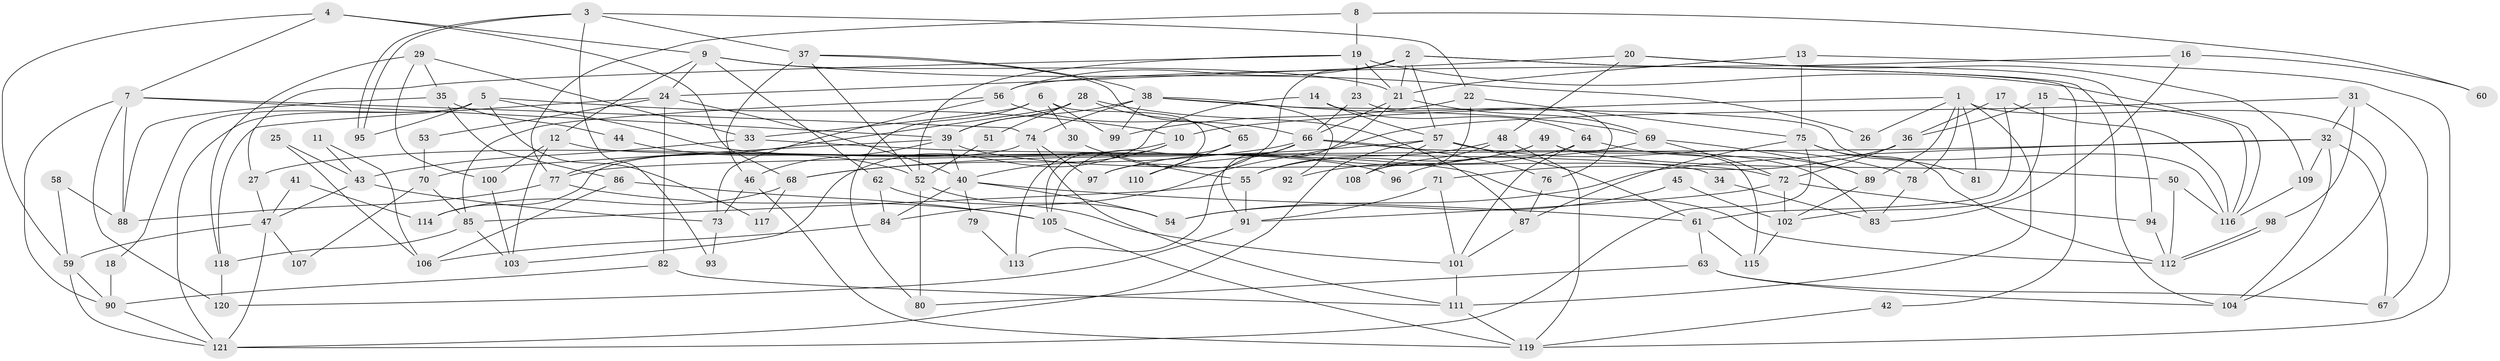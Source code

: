 // coarse degree distribution, {11: 0.011764705882352941, 4: 0.23529411764705882, 6: 0.10588235294117647, 5: 0.12941176470588237, 7: 0.07058823529411765, 9: 0.058823529411764705, 10: 0.03529411764705882, 2: 0.18823529411764706, 3: 0.15294117647058825, 8: 0.011764705882352941}
// Generated by graph-tools (version 1.1) at 2025/51/03/04/25 22:51:22]
// undirected, 121 vertices, 242 edges
graph export_dot {
  node [color=gray90,style=filled];
  1;
  2;
  3;
  4;
  5;
  6;
  7;
  8;
  9;
  10;
  11;
  12;
  13;
  14;
  15;
  16;
  17;
  18;
  19;
  20;
  21;
  22;
  23;
  24;
  25;
  26;
  27;
  28;
  29;
  30;
  31;
  32;
  33;
  34;
  35;
  36;
  37;
  38;
  39;
  40;
  41;
  42;
  43;
  44;
  45;
  46;
  47;
  48;
  49;
  50;
  51;
  52;
  53;
  54;
  55;
  56;
  57;
  58;
  59;
  60;
  61;
  62;
  63;
  64;
  65;
  66;
  67;
  68;
  69;
  70;
  71;
  72;
  73;
  74;
  75;
  76;
  77;
  78;
  79;
  80;
  81;
  82;
  83;
  84;
  85;
  86;
  87;
  88;
  89;
  90;
  91;
  92;
  93;
  94;
  95;
  96;
  97;
  98;
  99;
  100;
  101;
  102;
  103;
  104;
  105;
  106;
  107;
  108;
  109;
  110;
  111;
  112;
  113;
  114;
  115;
  116;
  117;
  118;
  119;
  120;
  121;
  1 -- 104;
  1 -- 111;
  1 -- 10;
  1 -- 26;
  1 -- 78;
  1 -- 81;
  1 -- 89;
  2 -- 57;
  2 -- 97;
  2 -- 21;
  2 -- 42;
  2 -- 56;
  2 -- 104;
  3 -- 95;
  3 -- 95;
  3 -- 37;
  3 -- 22;
  3 -- 93;
  4 -- 59;
  4 -- 7;
  4 -- 9;
  4 -- 68;
  5 -- 10;
  5 -- 121;
  5 -- 18;
  5 -- 95;
  5 -- 96;
  5 -- 117;
  6 -- 105;
  6 -- 99;
  6 -- 30;
  6 -- 33;
  6 -- 80;
  7 -- 39;
  7 -- 90;
  7 -- 74;
  7 -- 88;
  7 -- 120;
  8 -- 19;
  8 -- 77;
  8 -- 60;
  9 -- 24;
  9 -- 12;
  9 -- 21;
  9 -- 26;
  9 -- 62;
  10 -- 40;
  10 -- 27;
  10 -- 113;
  11 -- 43;
  11 -- 106;
  12 -- 103;
  12 -- 34;
  12 -- 100;
  13 -- 21;
  13 -- 75;
  13 -- 119;
  14 -- 57;
  14 -- 103;
  14 -- 64;
  15 -- 102;
  15 -- 116;
  15 -- 36;
  16 -- 56;
  16 -- 83;
  16 -- 60;
  17 -- 116;
  17 -- 61;
  17 -- 36;
  18 -- 90;
  19 -- 21;
  19 -- 27;
  19 -- 23;
  19 -- 52;
  19 -- 116;
  20 -- 109;
  20 -- 24;
  20 -- 48;
  20 -- 94;
  21 -- 66;
  21 -- 69;
  21 -- 113;
  22 -- 108;
  22 -- 75;
  22 -- 99;
  23 -- 66;
  23 -- 76;
  24 -- 118;
  24 -- 40;
  24 -- 53;
  24 -- 82;
  25 -- 106;
  25 -- 43;
  27 -- 47;
  28 -- 87;
  28 -- 39;
  28 -- 51;
  28 -- 65;
  28 -- 77;
  29 -- 33;
  29 -- 118;
  29 -- 35;
  29 -- 100;
  30 -- 55;
  31 -- 32;
  31 -- 67;
  31 -- 84;
  31 -- 98;
  32 -- 104;
  32 -- 77;
  32 -- 54;
  32 -- 67;
  32 -- 109;
  33 -- 112;
  33 -- 43;
  34 -- 83;
  35 -- 88;
  35 -- 44;
  35 -- 86;
  36 -- 71;
  36 -- 72;
  37 -- 52;
  37 -- 38;
  37 -- 46;
  37 -- 65;
  38 -- 116;
  38 -- 69;
  38 -- 39;
  38 -- 74;
  38 -- 92;
  38 -- 99;
  39 -- 72;
  39 -- 40;
  39 -- 46;
  39 -- 70;
  40 -- 84;
  40 -- 54;
  40 -- 61;
  40 -- 79;
  41 -- 47;
  41 -- 114;
  42 -- 119;
  43 -- 73;
  43 -- 47;
  44 -- 52;
  45 -- 102;
  45 -- 54;
  46 -- 73;
  46 -- 119;
  47 -- 121;
  47 -- 59;
  47 -- 107;
  48 -- 119;
  48 -- 55;
  48 -- 108;
  49 -- 55;
  49 -- 115;
  49 -- 50;
  49 -- 97;
  50 -- 112;
  50 -- 116;
  51 -- 52;
  52 -- 54;
  52 -- 80;
  53 -- 70;
  55 -- 91;
  55 -- 85;
  56 -- 66;
  56 -- 73;
  56 -- 85;
  57 -- 121;
  57 -- 68;
  57 -- 61;
  57 -- 78;
  57 -- 108;
  58 -- 88;
  58 -- 59;
  59 -- 90;
  59 -- 121;
  61 -- 63;
  61 -- 115;
  62 -- 101;
  62 -- 84;
  63 -- 80;
  63 -- 67;
  63 -- 104;
  64 -- 101;
  64 -- 89;
  64 -- 92;
  65 -- 105;
  65 -- 110;
  66 -- 76;
  66 -- 68;
  66 -- 83;
  66 -- 91;
  66 -- 110;
  68 -- 114;
  68 -- 117;
  69 -- 89;
  69 -- 72;
  69 -- 96;
  70 -- 85;
  70 -- 107;
  71 -- 91;
  71 -- 101;
  72 -- 91;
  72 -- 94;
  72 -- 102;
  73 -- 93;
  74 -- 97;
  74 -- 111;
  74 -- 114;
  75 -- 112;
  75 -- 81;
  75 -- 87;
  75 -- 121;
  76 -- 87;
  77 -- 105;
  77 -- 88;
  78 -- 83;
  79 -- 113;
  82 -- 111;
  82 -- 90;
  84 -- 106;
  85 -- 103;
  85 -- 118;
  86 -- 105;
  86 -- 106;
  87 -- 101;
  89 -- 102;
  90 -- 121;
  91 -- 120;
  94 -- 112;
  98 -- 112;
  98 -- 112;
  100 -- 103;
  101 -- 111;
  102 -- 115;
  105 -- 119;
  109 -- 116;
  111 -- 119;
  118 -- 120;
}
